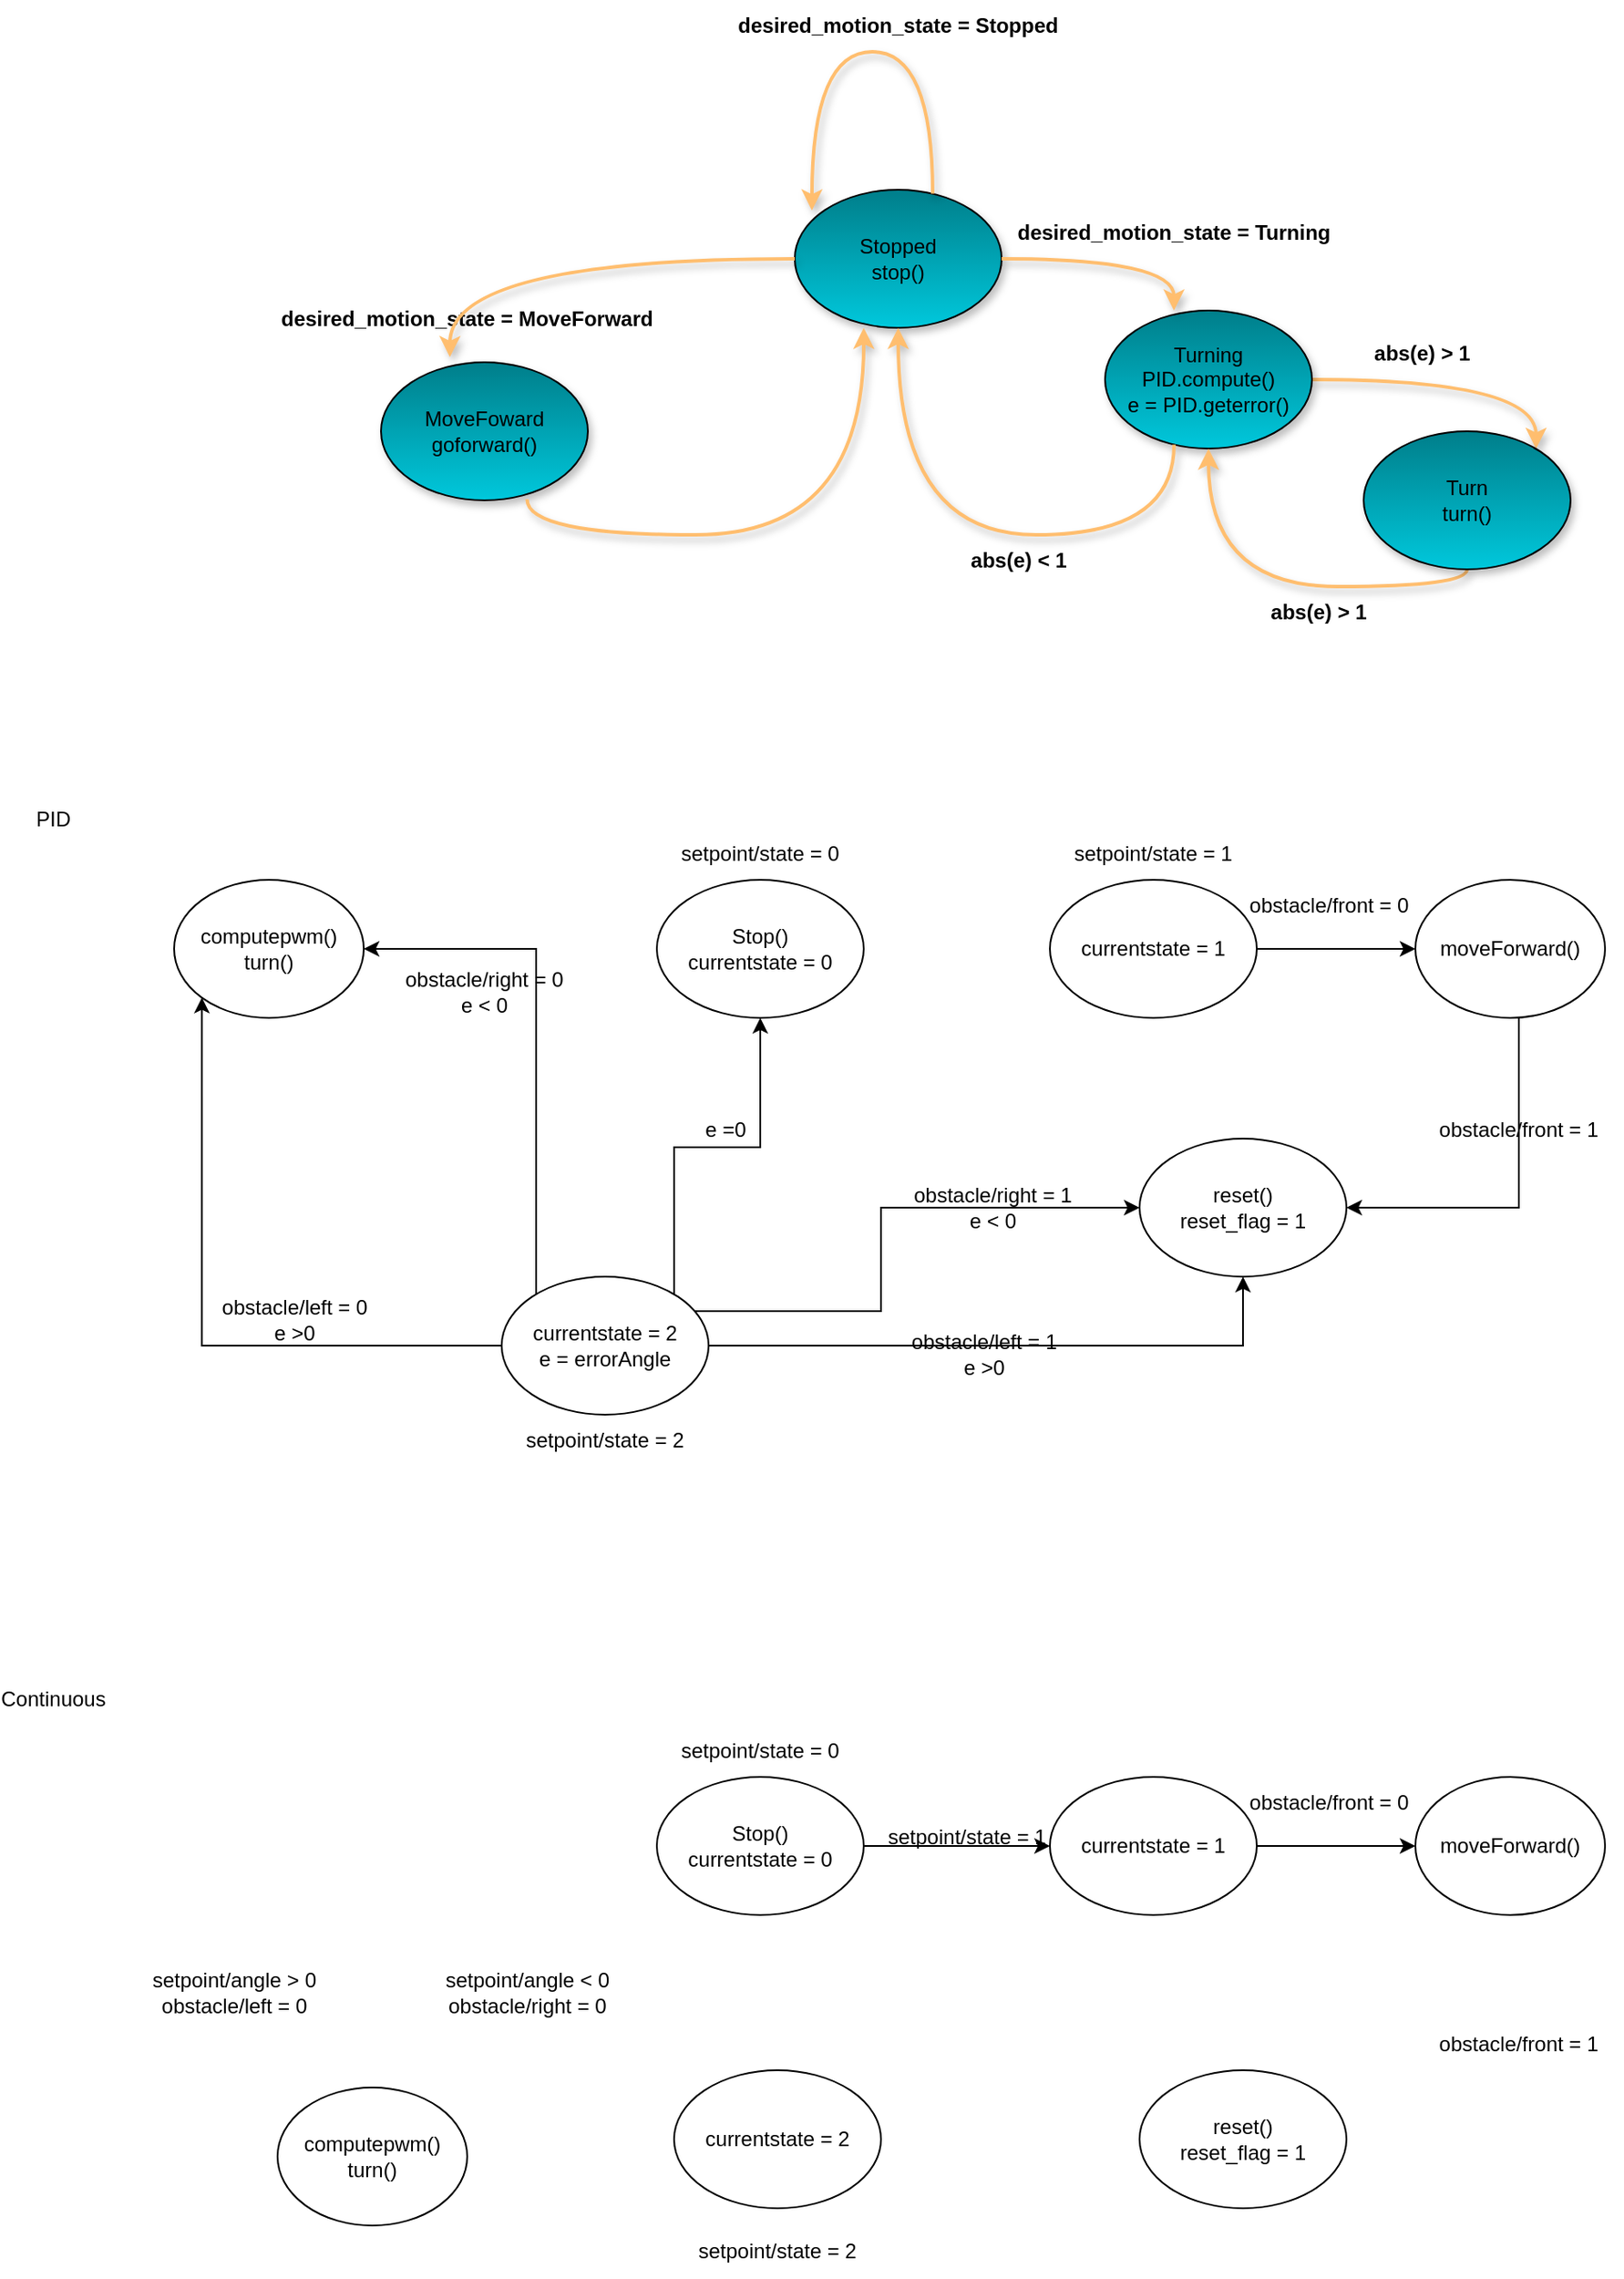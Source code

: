 <mxfile version="24.4.8" type="github">
  <diagram name="Page-1" id="vFwo0hFjRwJ0brIeQsAi">
    <mxGraphModel dx="2045" dy="580" grid="1" gridSize="10" guides="1" tooltips="1" connect="1" arrows="1" fold="1" page="1" pageScale="1" pageWidth="850" pageHeight="1100" math="0" shadow="0">
      <root>
        <mxCell id="0" />
        <mxCell id="1" parent="0" />
        <mxCell id="PVeV4i3x_uw7YTpKDgrW-12" style="edgeStyle=orthogonalEdgeStyle;rounded=0;orthogonalLoop=1;jettySize=auto;html=1;curved=1;strokeColor=#ffbe6f;strokeWidth=2;flowAnimation=0;shadow=1;" parent="1" source="PVeV4i3x_uw7YTpKDgrW-4" target="PVeV4i3x_uw7YTpKDgrW-11" edge="1">
          <mxGeometry relative="1" as="geometry">
            <Array as="points">
              <mxPoint x="770" y="340" />
            </Array>
          </mxGeometry>
        </mxCell>
        <mxCell id="PVeV4i3x_uw7YTpKDgrW-4" value="&lt;div&gt;Turning&lt;/div&gt;&lt;div&gt;PID.compute()&lt;br&gt;&lt;/div&gt;&lt;div&gt;e = PID.geterror()&lt;br&gt;&lt;/div&gt;" style="ellipse;whiteSpace=wrap;html=1;fillColor=#007e8a;gradientColor=#00c8dc;shadow=1;" parent="1" vertex="1">
          <mxGeometry x="520" y="300" width="120" height="80" as="geometry" />
        </mxCell>
        <mxCell id="PVeV4i3x_uw7YTpKDgrW-5" value="&lt;div&gt;Stopped&lt;/div&gt;stop()" style="ellipse;whiteSpace=wrap;html=1;fillColor=#007e8a;gradientColor=#00c8dc;shadow=1;" parent="1" vertex="1">
          <mxGeometry x="340" y="230" width="120" height="80" as="geometry" />
        </mxCell>
        <mxCell id="PVeV4i3x_uw7YTpKDgrW-6" style="edgeStyle=orthogonalEdgeStyle;rounded=0;orthogonalLoop=1;jettySize=auto;html=1;curved=1;entryX=0.083;entryY=0.15;entryDx=0;entryDy=0;strokeColor=#ffbe6f;entryPerimeter=0;strokeWidth=2;flowAnimation=0;shadow=1;" parent="1" source="PVeV4i3x_uw7YTpKDgrW-5" target="PVeV4i3x_uw7YTpKDgrW-5" edge="1">
          <mxGeometry relative="1" as="geometry">
            <mxPoint x="300" y="210" as="sourcePoint" />
            <mxPoint x="330" y="270" as="targetPoint" />
            <Array as="points">
              <mxPoint x="420" y="150" />
              <mxPoint x="350" y="150" />
            </Array>
          </mxGeometry>
        </mxCell>
        <mxCell id="PVeV4i3x_uw7YTpKDgrW-7" value="&lt;b&gt;desired_motion_state = Stopped&lt;/b&gt;" style="text;html=1;align=center;verticalAlign=middle;whiteSpace=wrap;rounded=0;" parent="1" vertex="1">
          <mxGeometry x="290" y="120" width="220" height="30" as="geometry" />
        </mxCell>
        <mxCell id="PVeV4i3x_uw7YTpKDgrW-14" style="edgeStyle=orthogonalEdgeStyle;rounded=0;orthogonalLoop=1;jettySize=auto;html=1;entryX=0.5;entryY=1;entryDx=0;entryDy=0;curved=1;strokeColor=#ffbe6f;strokeWidth=2;flowAnimation=0;shadow=1;" parent="1" source="PVeV4i3x_uw7YTpKDgrW-11" target="PVeV4i3x_uw7YTpKDgrW-4" edge="1">
          <mxGeometry relative="1" as="geometry">
            <Array as="points">
              <mxPoint x="730" y="460" />
              <mxPoint x="580" y="460" />
            </Array>
          </mxGeometry>
        </mxCell>
        <mxCell id="PVeV4i3x_uw7YTpKDgrW-11" value="&lt;div&gt;Turn&lt;/div&gt;&lt;div&gt;turn()&lt;br&gt;&lt;/div&gt;" style="ellipse;whiteSpace=wrap;html=1;fillColor=#007e8a;gradientColor=#00c8dc;shadow=1;" parent="1" vertex="1">
          <mxGeometry x="670" y="370" width="120" height="80" as="geometry" />
        </mxCell>
        <mxCell id="PVeV4i3x_uw7YTpKDgrW-16" style="edgeStyle=orthogonalEdgeStyle;rounded=0;orthogonalLoop=1;jettySize=auto;html=1;entryX=0.333;entryY=0;entryDx=0;entryDy=0;entryPerimeter=0;curved=1;strokeColor=#ffbe6f;strokeWidth=2;flowAnimation=0;shadow=1;" parent="1" source="PVeV4i3x_uw7YTpKDgrW-5" target="PVeV4i3x_uw7YTpKDgrW-4" edge="1">
          <mxGeometry relative="1" as="geometry" />
        </mxCell>
        <mxCell id="PVeV4i3x_uw7YTpKDgrW-17" value="&lt;b&gt;desired_motion_state = Turning&lt;/b&gt;" style="text;html=1;align=center;verticalAlign=middle;whiteSpace=wrap;rounded=0;" parent="1" vertex="1">
          <mxGeometry x="450" y="240" width="220" height="30" as="geometry" />
        </mxCell>
        <mxCell id="PVeV4i3x_uw7YTpKDgrW-19" value="&lt;b&gt;abs(e) &amp;gt; 1&lt;/b&gt;" style="text;html=1;align=center;verticalAlign=middle;whiteSpace=wrap;rounded=0;" parent="1" vertex="1">
          <mxGeometry x="660" y="310" width="88" height="30" as="geometry" />
        </mxCell>
        <mxCell id="PVeV4i3x_uw7YTpKDgrW-20" value="&lt;b&gt;abs(e) &amp;gt; 1&lt;/b&gt;" style="text;html=1;align=center;verticalAlign=middle;whiteSpace=wrap;rounded=0;" parent="1" vertex="1">
          <mxGeometry x="600" y="460" width="88" height="30" as="geometry" />
        </mxCell>
        <mxCell id="PVeV4i3x_uw7YTpKDgrW-26" value="&lt;div&gt;MoveFoward&lt;/div&gt;&lt;div&gt;goforward()&lt;br&gt;&lt;/div&gt;" style="ellipse;whiteSpace=wrap;html=1;fillColor=#007e8a;gradientColor=#00c8dc;shadow=1;" parent="1" vertex="1">
          <mxGeometry x="100" y="330" width="120" height="80" as="geometry" />
        </mxCell>
        <mxCell id="PVeV4i3x_uw7YTpKDgrW-28" value="&lt;b&gt;desired_motion_state = MoveForward&lt;/b&gt;" style="text;html=1;align=center;verticalAlign=middle;whiteSpace=wrap;rounded=0;" parent="1" vertex="1">
          <mxGeometry x="40" y="290" width="220" height="30" as="geometry" />
        </mxCell>
        <mxCell id="PVeV4i3x_uw7YTpKDgrW-29" value="" style="edgeStyle=orthogonalEdgeStyle;rounded=0;orthogonalLoop=1;jettySize=auto;html=1;entryX=0.5;entryY=1;entryDx=0;entryDy=0;curved=1;strokeColor=#ffbe6f;strokeWidth=2;flowAnimation=0;shadow=1;" parent="1" source="PVeV4i3x_uw7YTpKDgrW-4" target="PVeV4i3x_uw7YTpKDgrW-5" edge="1">
          <mxGeometry relative="1" as="geometry">
            <mxPoint x="560" y="378" as="sourcePoint" />
            <mxPoint x="460" y="460" as="targetPoint" />
            <Array as="points">
              <mxPoint x="560" y="430" />
              <mxPoint x="400" y="430" />
            </Array>
          </mxGeometry>
        </mxCell>
        <mxCell id="PVeV4i3x_uw7YTpKDgrW-30" value="&lt;b&gt;abs(e) &amp;lt; 1&lt;/b&gt;" style="text;html=1;align=center;verticalAlign=middle;whiteSpace=wrap;rounded=0;" parent="1" vertex="1">
          <mxGeometry x="425" y="430" width="90" height="30" as="geometry" />
        </mxCell>
        <mxCell id="PVeV4i3x_uw7YTpKDgrW-31" style="edgeStyle=orthogonalEdgeStyle;rounded=0;orthogonalLoop=1;jettySize=auto;html=1;entryX=0.333;entryY=-0.037;entryDx=0;entryDy=0;entryPerimeter=0;curved=1;strokeWidth=2;strokeColor=#ffbe6f;flowAnimation=0;shadow=1;" parent="1" source="PVeV4i3x_uw7YTpKDgrW-5" target="PVeV4i3x_uw7YTpKDgrW-26" edge="1">
          <mxGeometry relative="1" as="geometry" />
        </mxCell>
        <mxCell id="PVeV4i3x_uw7YTpKDgrW-32" style="edgeStyle=orthogonalEdgeStyle;rounded=0;orthogonalLoop=1;jettySize=auto;html=1;curved=1;strokeWidth=2;strokeColor=#ffbe6f;flowAnimation=0;shadow=1;exitX=0.706;exitY=0.992;exitDx=0;exitDy=0;exitPerimeter=0;" parent="1" source="PVeV4i3x_uw7YTpKDgrW-26" edge="1">
          <mxGeometry relative="1" as="geometry">
            <mxPoint x="230" y="480" as="sourcePoint" />
            <mxPoint x="380" y="310" as="targetPoint" />
          </mxGeometry>
        </mxCell>
        <mxCell id="cYiKdupG9aeIK6uEBfiI-2" value="&lt;div&gt;Stop()&lt;/div&gt;&lt;div&gt;currentstate = 0&lt;br&gt;&lt;/div&gt;" style="ellipse;whiteSpace=wrap;html=1;" vertex="1" parent="1">
          <mxGeometry x="260" y="630" width="120" height="80" as="geometry" />
        </mxCell>
        <mxCell id="cYiKdupG9aeIK6uEBfiI-3" value="setpoint/state = 0" style="text;html=1;align=center;verticalAlign=middle;whiteSpace=wrap;rounded=0;" vertex="1" parent="1">
          <mxGeometry x="260" y="600" width="120" height="30" as="geometry" />
        </mxCell>
        <mxCell id="cYiKdupG9aeIK6uEBfiI-20" style="edgeStyle=orthogonalEdgeStyle;rounded=0;orthogonalLoop=1;jettySize=auto;html=1;" edge="1" parent="1" source="cYiKdupG9aeIK6uEBfiI-4" target="cYiKdupG9aeIK6uEBfiI-9">
          <mxGeometry relative="1" as="geometry" />
        </mxCell>
        <mxCell id="cYiKdupG9aeIK6uEBfiI-4" value="&lt;div&gt;currentstate = 1&lt;/div&gt;" style="ellipse;whiteSpace=wrap;html=1;" vertex="1" parent="1">
          <mxGeometry x="488" y="630" width="120" height="80" as="geometry" />
        </mxCell>
        <mxCell id="cYiKdupG9aeIK6uEBfiI-5" value="&lt;div&gt;setpoint/state = 1&lt;br&gt;&lt;/div&gt;" style="text;html=1;align=center;verticalAlign=middle;whiteSpace=wrap;rounded=0;" vertex="1" parent="1">
          <mxGeometry x="488" y="600" width="120" height="30" as="geometry" />
        </mxCell>
        <mxCell id="cYiKdupG9aeIK6uEBfiI-6" value="&lt;div&gt;obstacle/front = 1&lt;/div&gt;" style="text;html=1;align=center;verticalAlign=middle;whiteSpace=wrap;rounded=0;" vertex="1" parent="1">
          <mxGeometry x="700" y="760" width="120" height="30" as="geometry" />
        </mxCell>
        <mxCell id="cYiKdupG9aeIK6uEBfiI-7" value="&lt;div&gt;obstacle/front = 0&lt;br&gt;&lt;/div&gt;" style="text;html=1;align=center;verticalAlign=middle;whiteSpace=wrap;rounded=0;" vertex="1" parent="1">
          <mxGeometry x="590" y="630" width="120" height="30" as="geometry" />
        </mxCell>
        <mxCell id="cYiKdupG9aeIK6uEBfiI-8" value="&lt;div&gt;reset()&lt;/div&gt;&lt;div&gt;reset_flag = 1&lt;br&gt;&lt;/div&gt;" style="ellipse;whiteSpace=wrap;html=1;" vertex="1" parent="1">
          <mxGeometry x="540" y="780" width="120" height="80" as="geometry" />
        </mxCell>
        <mxCell id="cYiKdupG9aeIK6uEBfiI-45" style="edgeStyle=orthogonalEdgeStyle;rounded=0;orthogonalLoop=1;jettySize=auto;html=1;entryX=1;entryY=0.5;entryDx=0;entryDy=0;" edge="1" parent="1" source="cYiKdupG9aeIK6uEBfiI-9" target="cYiKdupG9aeIK6uEBfiI-8">
          <mxGeometry relative="1" as="geometry">
            <Array as="points">
              <mxPoint x="760" y="820" />
            </Array>
          </mxGeometry>
        </mxCell>
        <mxCell id="cYiKdupG9aeIK6uEBfiI-9" value="moveForward()" style="ellipse;whiteSpace=wrap;html=1;" vertex="1" parent="1">
          <mxGeometry x="700" y="630" width="110" height="80" as="geometry" />
        </mxCell>
        <mxCell id="cYiKdupG9aeIK6uEBfiI-10" value="&lt;div&gt;setpoint/state = 2&lt;br&gt;&lt;/div&gt;" style="text;html=1;align=center;verticalAlign=middle;whiteSpace=wrap;rounded=0;" vertex="1" parent="1">
          <mxGeometry x="170" y="940" width="120" height="30" as="geometry" />
        </mxCell>
        <mxCell id="cYiKdupG9aeIK6uEBfiI-46" style="edgeStyle=orthogonalEdgeStyle;rounded=0;orthogonalLoop=1;jettySize=auto;html=1;entryX=0;entryY=0.5;entryDx=0;entryDy=0;" edge="1" parent="1" source="cYiKdupG9aeIK6uEBfiI-11" target="cYiKdupG9aeIK6uEBfiI-8">
          <mxGeometry relative="1" as="geometry">
            <Array as="points">
              <mxPoint x="390" y="880" />
              <mxPoint x="390" y="820" />
            </Array>
          </mxGeometry>
        </mxCell>
        <mxCell id="cYiKdupG9aeIK6uEBfiI-47" style="edgeStyle=orthogonalEdgeStyle;rounded=0;orthogonalLoop=1;jettySize=auto;html=1;entryX=0.5;entryY=1;entryDx=0;entryDy=0;" edge="1" parent="1" source="cYiKdupG9aeIK6uEBfiI-11" target="cYiKdupG9aeIK6uEBfiI-8">
          <mxGeometry relative="1" as="geometry" />
        </mxCell>
        <mxCell id="cYiKdupG9aeIK6uEBfiI-51" style="edgeStyle=orthogonalEdgeStyle;rounded=0;orthogonalLoop=1;jettySize=auto;html=1;entryX=0.5;entryY=1;entryDx=0;entryDy=0;elbow=vertical;" edge="1" parent="1" source="cYiKdupG9aeIK6uEBfiI-11" target="cYiKdupG9aeIK6uEBfiI-2">
          <mxGeometry relative="1" as="geometry">
            <Array as="points">
              <mxPoint x="270" y="785" />
              <mxPoint x="320" y="785" />
            </Array>
          </mxGeometry>
        </mxCell>
        <mxCell id="cYiKdupG9aeIK6uEBfiI-54" style="edgeStyle=orthogonalEdgeStyle;rounded=0;orthogonalLoop=1;jettySize=auto;html=1;entryX=1;entryY=0.5;entryDx=0;entryDy=0;" edge="1" parent="1" source="cYiKdupG9aeIK6uEBfiI-11" target="cYiKdupG9aeIK6uEBfiI-17">
          <mxGeometry relative="1" as="geometry">
            <Array as="points">
              <mxPoint x="190" y="670" />
            </Array>
          </mxGeometry>
        </mxCell>
        <mxCell id="cYiKdupG9aeIK6uEBfiI-11" value="&lt;div&gt;currentstate = 2&lt;br&gt;&lt;/div&gt;e = errorAngle" style="ellipse;whiteSpace=wrap;html=1;" vertex="1" parent="1">
          <mxGeometry x="170" y="860" width="120" height="80" as="geometry" />
        </mxCell>
        <mxCell id="cYiKdupG9aeIK6uEBfiI-12" value="&lt;div&gt;obstacle/left = 1&lt;/div&gt;&lt;div&gt;e &amp;gt;0&lt;br&gt;&lt;/div&gt;" style="text;html=1;align=center;verticalAlign=middle;whiteSpace=wrap;rounded=0;" vertex="1" parent="1">
          <mxGeometry x="390" y="890" width="120" height="30" as="geometry" />
        </mxCell>
        <mxCell id="cYiKdupG9aeIK6uEBfiI-14" value="&lt;div&gt;obstacle/right = 1&lt;/div&gt;&lt;div&gt;e &amp;lt; 0&lt;br&gt;&lt;/div&gt;" style="text;html=1;align=center;verticalAlign=middle;whiteSpace=wrap;rounded=0;" vertex="1" parent="1">
          <mxGeometry x="395" y="805" width="120" height="30" as="geometry" />
        </mxCell>
        <mxCell id="cYiKdupG9aeIK6uEBfiI-15" value="&lt;div&gt;obstacle/left = 0&lt;br&gt;&lt;/div&gt;&lt;div&gt;e &amp;gt;0&lt;br&gt;&lt;/div&gt;" style="text;html=1;align=center;verticalAlign=middle;whiteSpace=wrap;rounded=0;" vertex="1" parent="1">
          <mxGeometry x="-10" y="870" width="120" height="30" as="geometry" />
        </mxCell>
        <mxCell id="cYiKdupG9aeIK6uEBfiI-16" value="&lt;div&gt;obstacle/right = 0&lt;br&gt;&lt;/div&gt;&lt;div&gt;e &amp;lt; 0&lt;br&gt;&lt;/div&gt;" style="text;html=1;align=center;verticalAlign=middle;whiteSpace=wrap;rounded=0;" vertex="1" parent="1">
          <mxGeometry x="100" y="680" width="120" height="30" as="geometry" />
        </mxCell>
        <mxCell id="cYiKdupG9aeIK6uEBfiI-17" value="&lt;div&gt;computepwm()&lt;br&gt;&lt;/div&gt;&lt;div&gt;turn()&lt;/div&gt;" style="ellipse;whiteSpace=wrap;html=1;" vertex="1" parent="1">
          <mxGeometry x="-20" y="630" width="110" height="80" as="geometry" />
        </mxCell>
        <mxCell id="cYiKdupG9aeIK6uEBfiI-18" value="e =0" style="text;html=1;align=center;verticalAlign=middle;whiteSpace=wrap;rounded=0;" vertex="1" parent="1">
          <mxGeometry x="240" y="760" width="120" height="30" as="geometry" />
        </mxCell>
        <mxCell id="cYiKdupG9aeIK6uEBfiI-22" value="PID" style="text;html=1;align=center;verticalAlign=middle;whiteSpace=wrap;rounded=0;" vertex="1" parent="1">
          <mxGeometry x="-120" y="580" width="60" height="30" as="geometry" />
        </mxCell>
        <mxCell id="cYiKdupG9aeIK6uEBfiI-24" style="edgeStyle=orthogonalEdgeStyle;rounded=0;orthogonalLoop=1;jettySize=auto;html=1;entryX=0;entryY=0.5;entryDx=0;entryDy=0;" edge="1" parent="1" source="cYiKdupG9aeIK6uEBfiI-25" target="cYiKdupG9aeIK6uEBfiI-28">
          <mxGeometry relative="1" as="geometry" />
        </mxCell>
        <mxCell id="cYiKdupG9aeIK6uEBfiI-25" value="&lt;div&gt;Stop()&lt;/div&gt;&lt;div&gt;currentstate = 0&lt;br&gt;&lt;/div&gt;" style="ellipse;whiteSpace=wrap;html=1;" vertex="1" parent="1">
          <mxGeometry x="260" y="1150" width="120" height="80" as="geometry" />
        </mxCell>
        <mxCell id="cYiKdupG9aeIK6uEBfiI-26" value="setpoint/state = 0" style="text;html=1;align=center;verticalAlign=middle;whiteSpace=wrap;rounded=0;" vertex="1" parent="1">
          <mxGeometry x="260" y="1120" width="120" height="30" as="geometry" />
        </mxCell>
        <mxCell id="cYiKdupG9aeIK6uEBfiI-27" style="edgeStyle=orthogonalEdgeStyle;rounded=0;orthogonalLoop=1;jettySize=auto;html=1;" edge="1" parent="1" source="cYiKdupG9aeIK6uEBfiI-28" target="cYiKdupG9aeIK6uEBfiI-33">
          <mxGeometry relative="1" as="geometry" />
        </mxCell>
        <mxCell id="cYiKdupG9aeIK6uEBfiI-28" value="&lt;div&gt;currentstate = 1&lt;/div&gt;" style="ellipse;whiteSpace=wrap;html=1;" vertex="1" parent="1">
          <mxGeometry x="488" y="1150" width="120" height="80" as="geometry" />
        </mxCell>
        <mxCell id="cYiKdupG9aeIK6uEBfiI-29" value="&lt;div&gt;setpoint/state = 1&lt;br&gt;&lt;/div&gt;" style="text;html=1;align=center;verticalAlign=middle;whiteSpace=wrap;rounded=0;" vertex="1" parent="1">
          <mxGeometry x="380" y="1170" width="120" height="30" as="geometry" />
        </mxCell>
        <mxCell id="cYiKdupG9aeIK6uEBfiI-30" value="&lt;div&gt;obstacle/front = 1&lt;/div&gt;" style="text;html=1;align=center;verticalAlign=middle;whiteSpace=wrap;rounded=0;" vertex="1" parent="1">
          <mxGeometry x="700" y="1290" width="120" height="30" as="geometry" />
        </mxCell>
        <mxCell id="cYiKdupG9aeIK6uEBfiI-31" value="&lt;div&gt;obstacle/front = 0&lt;br&gt;&lt;/div&gt;" style="text;html=1;align=center;verticalAlign=middle;whiteSpace=wrap;rounded=0;" vertex="1" parent="1">
          <mxGeometry x="590" y="1150" width="120" height="30" as="geometry" />
        </mxCell>
        <mxCell id="cYiKdupG9aeIK6uEBfiI-32" value="&lt;div&gt;reset()&lt;/div&gt;&lt;div&gt;reset_flag = 1&lt;br&gt;&lt;/div&gt;" style="ellipse;whiteSpace=wrap;html=1;" vertex="1" parent="1">
          <mxGeometry x="540" y="1320" width="120" height="80" as="geometry" />
        </mxCell>
        <mxCell id="cYiKdupG9aeIK6uEBfiI-33" value="moveForward()" style="ellipse;whiteSpace=wrap;html=1;" vertex="1" parent="1">
          <mxGeometry x="700" y="1150" width="110" height="80" as="geometry" />
        </mxCell>
        <mxCell id="cYiKdupG9aeIK6uEBfiI-34" value="&lt;div&gt;setpoint/state = 2&lt;br&gt;&lt;/div&gt;" style="text;html=1;align=center;verticalAlign=middle;whiteSpace=wrap;rounded=0;" vertex="1" parent="1">
          <mxGeometry x="270" y="1410" width="120" height="30" as="geometry" />
        </mxCell>
        <mxCell id="cYiKdupG9aeIK6uEBfiI-35" value="&lt;div&gt;currentstate = 2&lt;br&gt;&lt;/div&gt;" style="ellipse;whiteSpace=wrap;html=1;" vertex="1" parent="1">
          <mxGeometry x="270" y="1320" width="120" height="80" as="geometry" />
        </mxCell>
        <mxCell id="cYiKdupG9aeIK6uEBfiI-40" value="&lt;div&gt;computepwm()&lt;br&gt;&lt;/div&gt;&lt;div&gt;turn()&lt;/div&gt;" style="ellipse;whiteSpace=wrap;html=1;" vertex="1" parent="1">
          <mxGeometry x="40" y="1330" width="110" height="80" as="geometry" />
        </mxCell>
        <mxCell id="cYiKdupG9aeIK6uEBfiI-42" value="Continuous" style="text;html=1;align=center;verticalAlign=middle;whiteSpace=wrap;rounded=0;" vertex="1" parent="1">
          <mxGeometry x="-120" y="1090" width="60" height="30" as="geometry" />
        </mxCell>
        <mxCell id="cYiKdupG9aeIK6uEBfiI-43" value="&lt;div&gt;setpoint/angle &amp;gt; 0&lt;/div&gt;obstacle/left = 0" style="text;html=1;align=center;verticalAlign=middle;whiteSpace=wrap;rounded=0;" vertex="1" parent="1">
          <mxGeometry x="-40" y="1260" width="110" height="30" as="geometry" />
        </mxCell>
        <mxCell id="cYiKdupG9aeIK6uEBfiI-44" value="&lt;div&gt;setpoint/angle &amp;lt; 0&lt;/div&gt;obstacle/right = 0" style="text;html=1;align=center;verticalAlign=middle;whiteSpace=wrap;rounded=0;" vertex="1" parent="1">
          <mxGeometry x="130" y="1260" width="110" height="30" as="geometry" />
        </mxCell>
        <mxCell id="cYiKdupG9aeIK6uEBfiI-52" style="edgeStyle=orthogonalEdgeStyle;rounded=0;orthogonalLoop=1;jettySize=auto;html=1;entryX=0;entryY=1;entryDx=0;entryDy=0;" edge="1" parent="1" source="cYiKdupG9aeIK6uEBfiI-11" target="cYiKdupG9aeIK6uEBfiI-17">
          <mxGeometry relative="1" as="geometry" />
        </mxCell>
      </root>
    </mxGraphModel>
  </diagram>
</mxfile>
